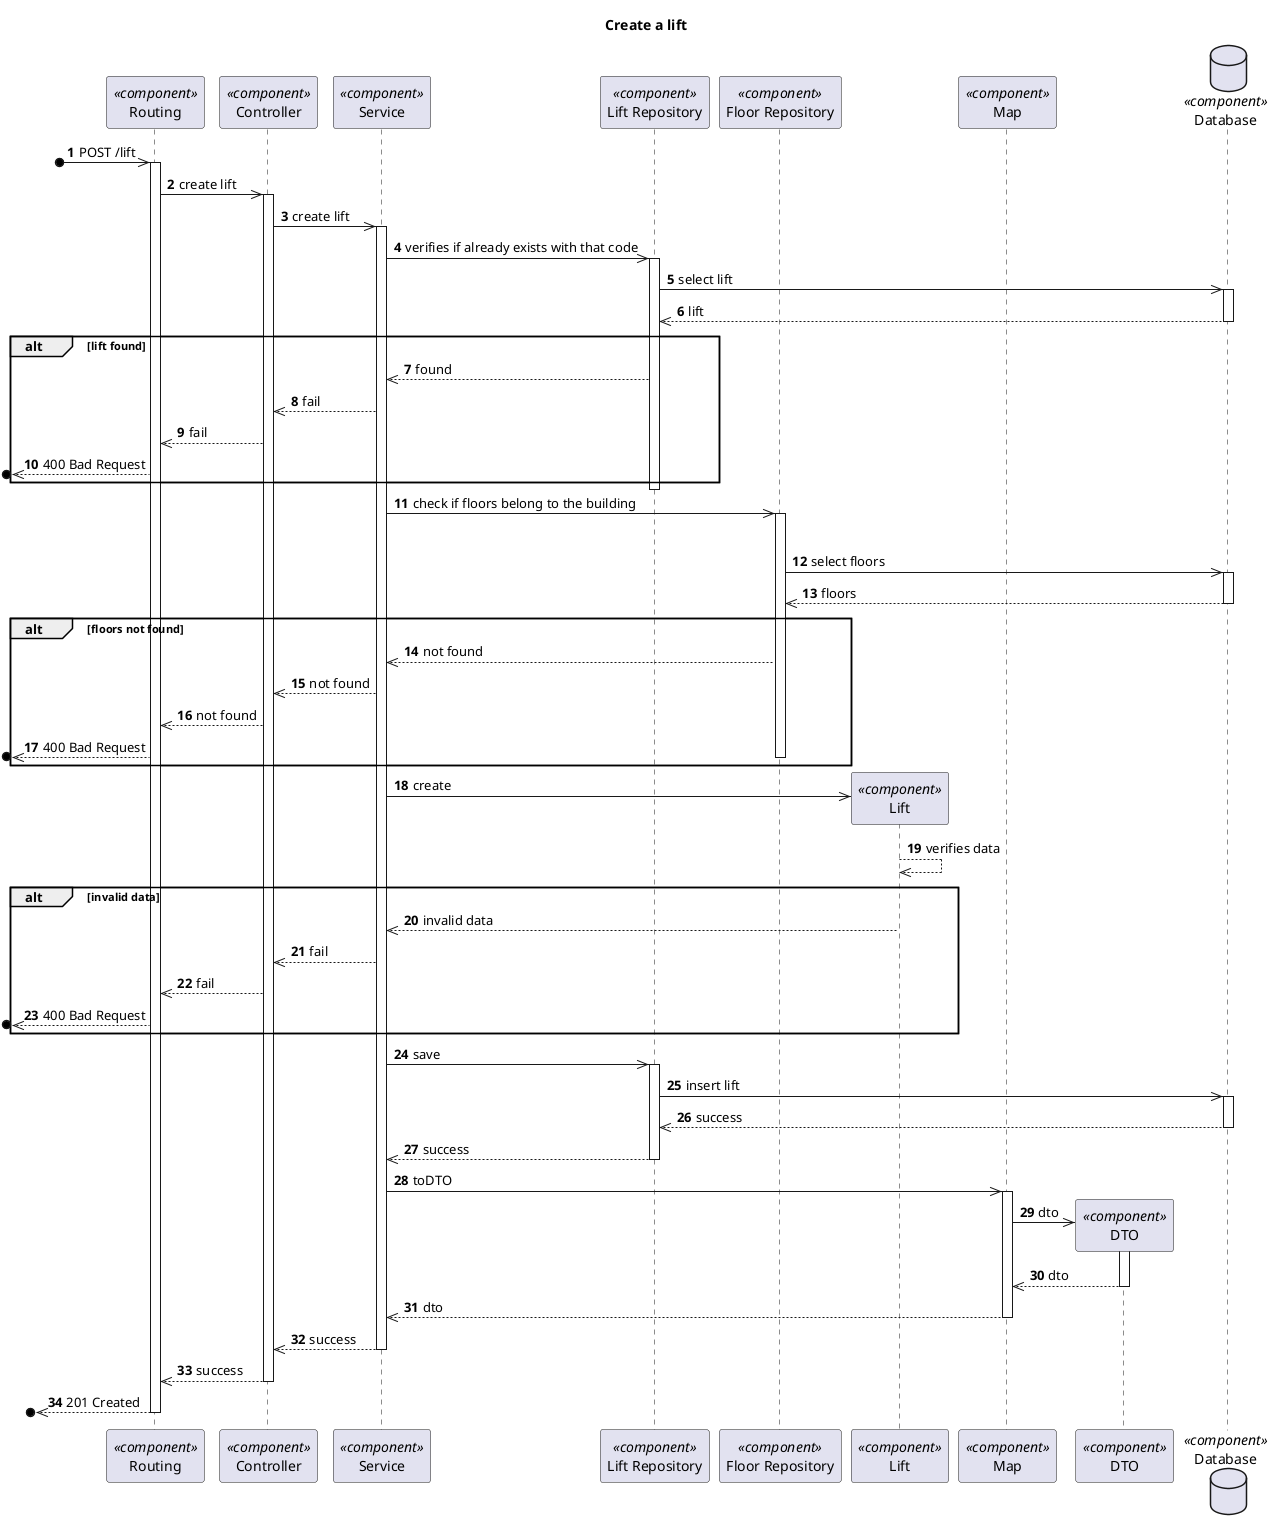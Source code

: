 @startuml Process View - Level 3

autonumber
skinparam packageStyle rect

title Create a lift

participant "Routing" as routing <<component>>
participant "Controller" as controller <<component>>
participant "Service" as service <<component>>
participant "Lift Repository" as liftrepo <<component>>
participant "Floor Repository" as floorrepo <<component>>
participant "Lift" as lift <<component>>
participant "Map" as map <<component>>
participant "DTO" as dto <<component>>
database "Database" as db <<component>>

?o->> routing : POST /lift
activate routing
routing ->> controller : create lift

activate controller
controller ->> service : create lift

activate service
service ->> liftrepo : verifies if already exists with that code

activate liftrepo
liftrepo ->> db : select lift
activate db
db -->> liftrepo : lift
deactivate db
alt lift found
    liftrepo -->> service :  found

    service -->> controller : fail
    controller -->> routing : fail
    ?o<<-- routing : 400 Bad Request
end alt

deactivate liftrepo

service ->> floorrepo: check if floors belong to the building
activate floorrepo
alt not found
floorrepo ->> db: select floors
activate db
db --->> floorrepo : floors
deactivate db

alt floors not found
floorrepo --->> service: not found
service --->> controller: not found
controller --->> routing: not found
 ?o<<-- routing : 400 Bad Request
deactivate floorrepo
end alt
service ->> lift** : create

lift -->> lift: verifies data
alt invalid data
    lift -->> service : invalid data

    service -->> controller : fail
    controller -->> routing : fail
    ?o<<-- routing : 400 Bad Request
end alt






service ->> liftrepo : save
activate liftrepo

liftrepo ->> db : insert lift

activate db
db -->> liftrepo : success

deactivate db
liftrepo -->> service : success
deactivate liftrepo

service ->> map: toDTO
activate map
map ->> dto**: dto
activate dto
dto -->> map: dto
deactivate dto
map-->> service: dto
deactivate map


deactivate liftrepo

service -->> controller : success
deactivate service

controller -->> routing : success
deactivate controller

?o<<-- routing : 201 Created
deactivate routing

@enduml

